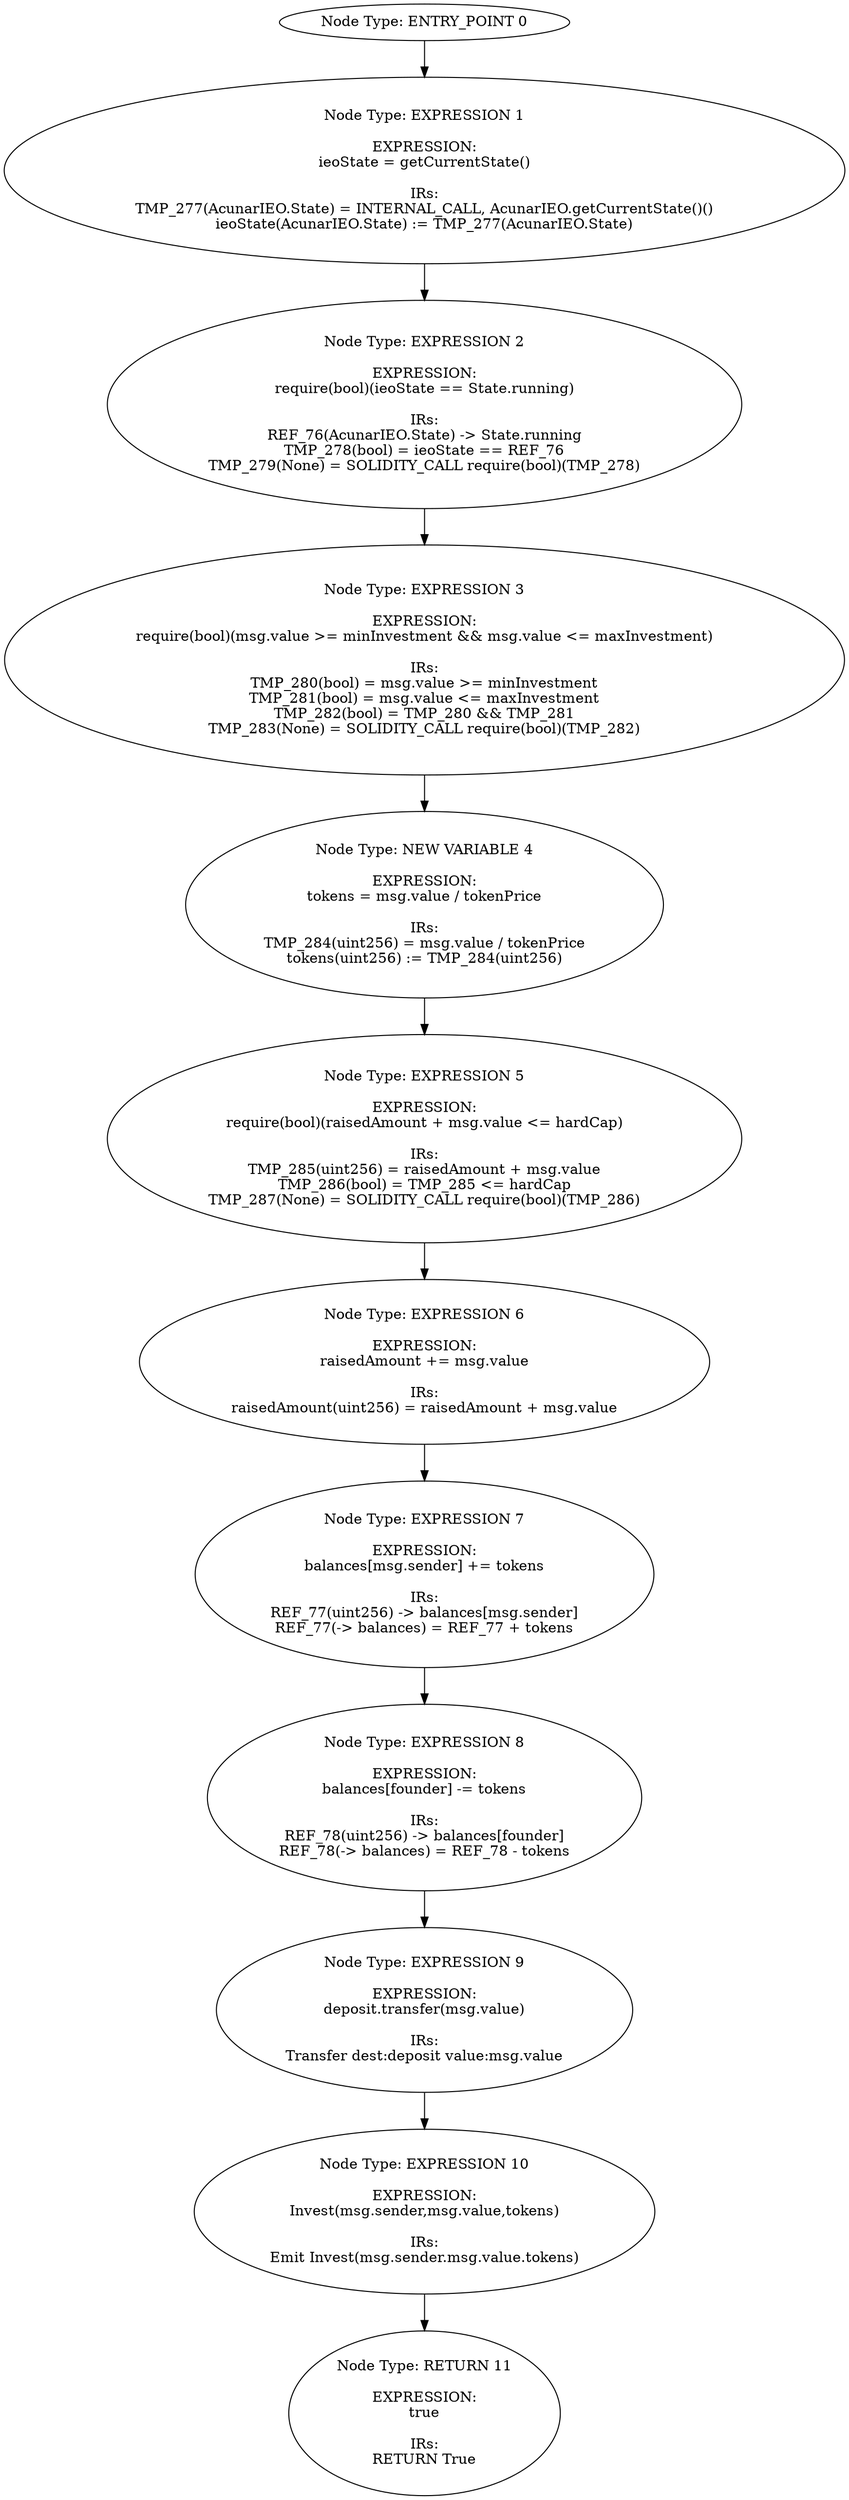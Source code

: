 digraph{
0[label="Node Type: ENTRY_POINT 0
"];
0->1;
1[label="Node Type: EXPRESSION 1

EXPRESSION:
ieoState = getCurrentState()

IRs:
TMP_277(AcunarIEO.State) = INTERNAL_CALL, AcunarIEO.getCurrentState()()
ieoState(AcunarIEO.State) := TMP_277(AcunarIEO.State)"];
1->2;
2[label="Node Type: EXPRESSION 2

EXPRESSION:
require(bool)(ieoState == State.running)

IRs:
REF_76(AcunarIEO.State) -> State.running
TMP_278(bool) = ieoState == REF_76
TMP_279(None) = SOLIDITY_CALL require(bool)(TMP_278)"];
2->3;
3[label="Node Type: EXPRESSION 3

EXPRESSION:
require(bool)(msg.value >= minInvestment && msg.value <= maxInvestment)

IRs:
TMP_280(bool) = msg.value >= minInvestment
TMP_281(bool) = msg.value <= maxInvestment
TMP_282(bool) = TMP_280 && TMP_281
TMP_283(None) = SOLIDITY_CALL require(bool)(TMP_282)"];
3->4;
4[label="Node Type: NEW VARIABLE 4

EXPRESSION:
tokens = msg.value / tokenPrice

IRs:
TMP_284(uint256) = msg.value / tokenPrice
tokens(uint256) := TMP_284(uint256)"];
4->5;
5[label="Node Type: EXPRESSION 5

EXPRESSION:
require(bool)(raisedAmount + msg.value <= hardCap)

IRs:
TMP_285(uint256) = raisedAmount + msg.value
TMP_286(bool) = TMP_285 <= hardCap
TMP_287(None) = SOLIDITY_CALL require(bool)(TMP_286)"];
5->6;
6[label="Node Type: EXPRESSION 6

EXPRESSION:
raisedAmount += msg.value

IRs:
raisedAmount(uint256) = raisedAmount + msg.value"];
6->7;
7[label="Node Type: EXPRESSION 7

EXPRESSION:
balances[msg.sender] += tokens

IRs:
REF_77(uint256) -> balances[msg.sender]
REF_77(-> balances) = REF_77 + tokens"];
7->8;
8[label="Node Type: EXPRESSION 8

EXPRESSION:
balances[founder] -= tokens

IRs:
REF_78(uint256) -> balances[founder]
REF_78(-> balances) = REF_78 - tokens"];
8->9;
9[label="Node Type: EXPRESSION 9

EXPRESSION:
deposit.transfer(msg.value)

IRs:
Transfer dest:deposit value:msg.value"];
9->10;
10[label="Node Type: EXPRESSION 10

EXPRESSION:
Invest(msg.sender,msg.value,tokens)

IRs:
Emit Invest(msg.sender.msg.value.tokens)"];
10->11;
11[label="Node Type: RETURN 11

EXPRESSION:
true

IRs:
RETURN True"];
}
